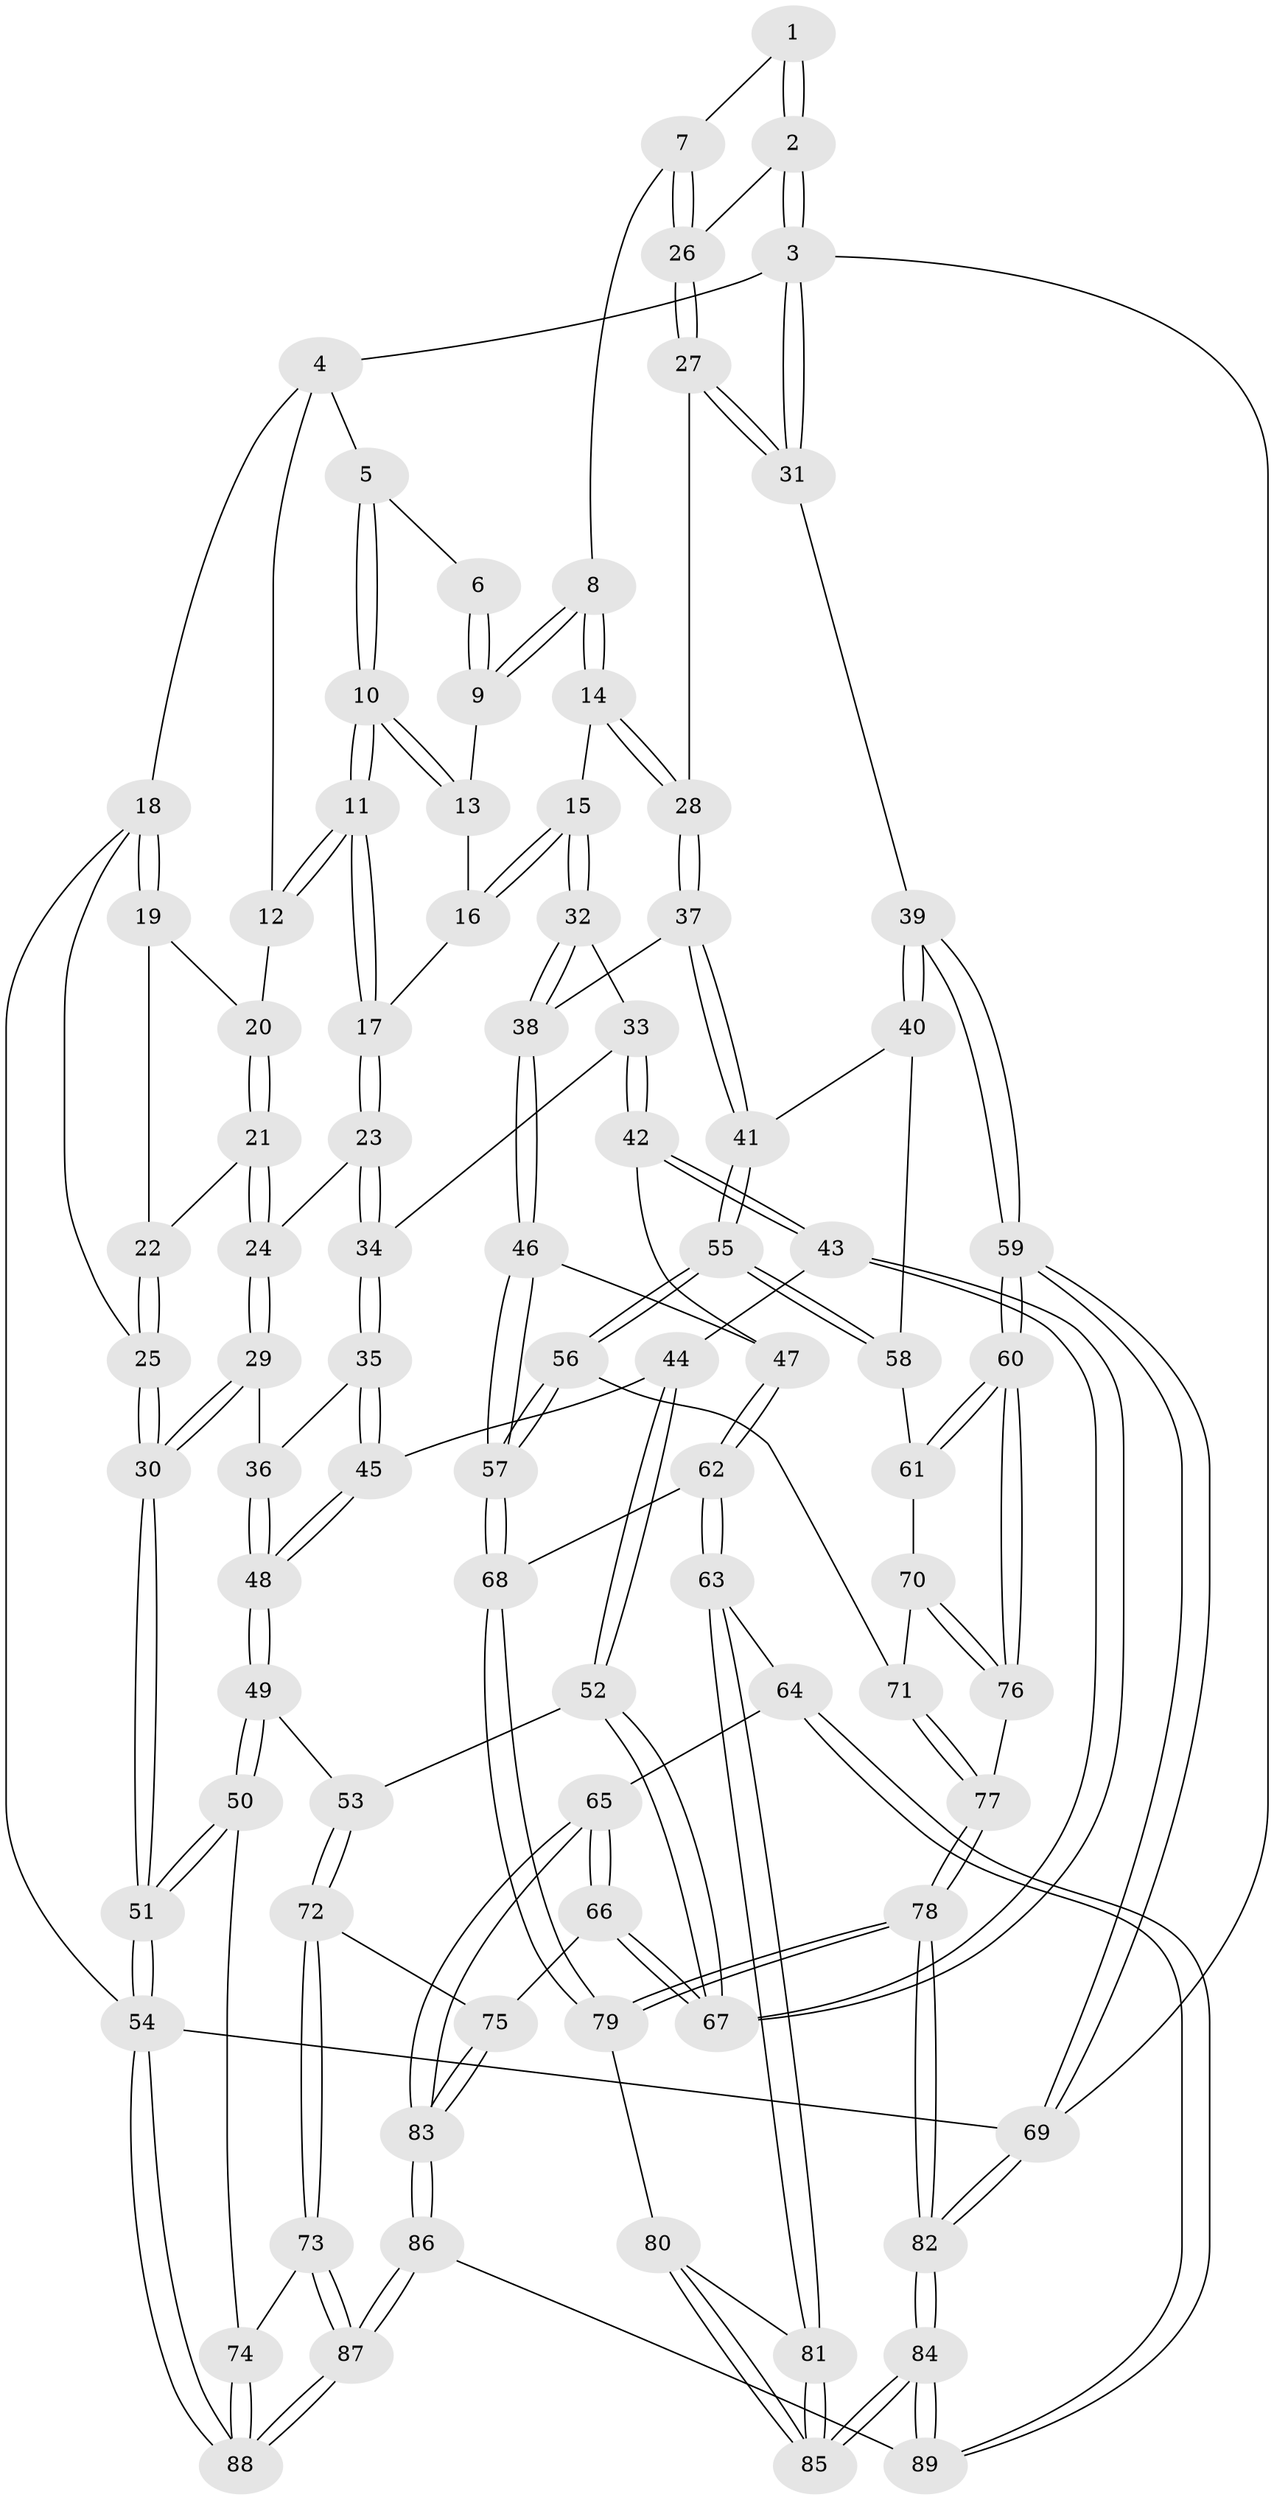 // coarse degree distribution, {3: 0.15384615384615385, 6: 0.038461538461538464, 5: 0.36538461538461536, 4: 0.4230769230769231, 7: 0.019230769230769232}
// Generated by graph-tools (version 1.1) at 2025/24/03/03/25 07:24:33]
// undirected, 89 vertices, 219 edges
graph export_dot {
graph [start="1"]
  node [color=gray90,style=filled];
  1 [pos="+0.7040927492990143+0"];
  2 [pos="+1+0"];
  3 [pos="+1+0"];
  4 [pos="+0.18492979744132879+0"];
  5 [pos="+0.2999043068151986+0"];
  6 [pos="+0.6862607973076509+0"];
  7 [pos="+0.801006689840668+0.10932202610484236"];
  8 [pos="+0.6560489980305311+0.11021918214112703"];
  9 [pos="+0.6132365808034053+0.04765793701096533"];
  10 [pos="+0.3440605210440758+0.02157138265920485"];
  11 [pos="+0.3371839791775225+0.2417529941934681"];
  12 [pos="+0.10457474584381618+0.08821986742981555"];
  13 [pos="+0.5632170333853765+0.08408435979132052"];
  14 [pos="+0.6433471309039716+0.29461403911512873"];
  15 [pos="+0.5715650904872948+0.3125269040031831"];
  16 [pos="+0.5625128957162604+0.08746778682544425"];
  17 [pos="+0.33937875277065077+0.2619895507308587"];
  18 [pos="+0+0.010980152629115595"];
  19 [pos="+0.05002736479634961+0.11718975315986951"];
  20 [pos="+0.09202096693082154+0.10620542488225991"];
  21 [pos="+0.11158954926282247+0.2067391428983107"];
  22 [pos="+0.02974669118339707+0.17236722348653263"];
  23 [pos="+0.339434569410217+0.2637383095560957"];
  24 [pos="+0.14353433733594348+0.2942533249502078"];
  25 [pos="+0+0.3873773822749575"];
  26 [pos="+0.8208675897210389+0.1370846466883288"];
  27 [pos="+0.877631733958497+0.29251764620079523"];
  28 [pos="+0.8527479024557646+0.3034665807404524"];
  29 [pos="+0+0.4084971059598676"];
  30 [pos="+0+0.41712035205804204"];
  31 [pos="+1+0.32335392936581575"];
  32 [pos="+0.5101034063737677+0.34558335765742276"];
  33 [pos="+0.43832716507088004+0.34970862747394643"];
  34 [pos="+0.4065973548216097+0.34077305524644314"];
  35 [pos="+0.2948721811570165+0.5009520054342865"];
  36 [pos="+0.0910727530170817+0.4910839576472755"];
  37 [pos="+0.7446078050365215+0.563701444497257"];
  38 [pos="+0.6618634393516012+0.5663158131619173"];
  39 [pos="+1+0.5134453114034653"];
  40 [pos="+0.8773347908597574+0.6271517452314167"];
  41 [pos="+0.7537548110195905+0.5737754096540675"];
  42 [pos="+0.48581494625854665+0.646006296253476"];
  43 [pos="+0.4712852707642935+0.6547503206405917"];
  44 [pos="+0.3223500485618191+0.5980274770142745"];
  45 [pos="+0.2946787717115448+0.5087830609670013"];
  46 [pos="+0.6258701010485037+0.6065230686104666"];
  47 [pos="+0.5525515288973233+0.6560787073051726"];
  48 [pos="+0.15842750717405793+0.6510094109391179"];
  49 [pos="+0.15727872281324837+0.6753690427534911"];
  50 [pos="+0+0.7941627745023885"];
  51 [pos="+0+0.7975991103317789"];
  52 [pos="+0.2823380589627251+0.6912920737338246"];
  53 [pos="+0.22436213544746014+0.7207586072337001"];
  54 [pos="+0+1"];
  55 [pos="+0.7376593602861072+0.7671938276459748"];
  56 [pos="+0.7348934771743443+0.7761187586509016"];
  57 [pos="+0.7221465581888549+0.7871201542130917"];
  58 [pos="+0.874966698304663+0.6482713917517686"];
  59 [pos="+1+0.9016043886370121"];
  60 [pos="+0.9396313605197842+0.8073706864430431"];
  61 [pos="+0.8870106969845035+0.7467889988312612"];
  62 [pos="+0.6041375914121475+0.7907809263802544"];
  63 [pos="+0.5523568937840335+0.8536544212031845"];
  64 [pos="+0.5358259730860631+0.8580050006491367"];
  65 [pos="+0.4498172558861435+0.8477169022771971"];
  66 [pos="+0.41448886777138444+0.7530552429459326"];
  67 [pos="+0.41447072354051456+0.7526270346604528"];
  68 [pos="+0.7216225346106636+0.7878361502236494"];
  69 [pos="+1+1"];
  70 [pos="+0.7757447707992752+0.7713926100775402"];
  71 [pos="+0.738874888653441+0.7761135537308195"];
  72 [pos="+0.23028445836499098+0.8262462297491062"];
  73 [pos="+0.21873460990502663+0.839489917467947"];
  74 [pos="+0.13082022297256557+0.8560991657859537"];
  75 [pos="+0.2527772423891571+0.830013155224607"];
  76 [pos="+0.8930346407043568+0.8318202795571668"];
  77 [pos="+0.8762479754399602+0.842812264477194"];
  78 [pos="+0.8288924615066401+0.8925615722613818"];
  79 [pos="+0.7254611221971865+0.8025494262497975"];
  80 [pos="+0.7153584664558916+0.8584937925506013"];
  81 [pos="+0.6081903515608603+0.9142663208825003"];
  82 [pos="+0.825797555395876+1"];
  83 [pos="+0.3954160178088001+0.9087961493708034"];
  84 [pos="+0.7655153241150201+1"];
  85 [pos="+0.7267962689539678+1"];
  86 [pos="+0.33593483387628376+1"];
  87 [pos="+0.27098391287606816+1"];
  88 [pos="+0.15760536069505915+1"];
  89 [pos="+0.5031607085360865+1"];
  1 -- 2;
  1 -- 2;
  1 -- 7;
  2 -- 3;
  2 -- 3;
  2 -- 26;
  3 -- 4;
  3 -- 31;
  3 -- 31;
  3 -- 69;
  4 -- 5;
  4 -- 12;
  4 -- 18;
  5 -- 6;
  5 -- 10;
  5 -- 10;
  6 -- 9;
  6 -- 9;
  7 -- 8;
  7 -- 26;
  7 -- 26;
  8 -- 9;
  8 -- 9;
  8 -- 14;
  8 -- 14;
  9 -- 13;
  10 -- 11;
  10 -- 11;
  10 -- 13;
  10 -- 13;
  11 -- 12;
  11 -- 12;
  11 -- 17;
  11 -- 17;
  12 -- 20;
  13 -- 16;
  14 -- 15;
  14 -- 28;
  14 -- 28;
  15 -- 16;
  15 -- 16;
  15 -- 32;
  15 -- 32;
  16 -- 17;
  17 -- 23;
  17 -- 23;
  18 -- 19;
  18 -- 19;
  18 -- 25;
  18 -- 54;
  19 -- 20;
  19 -- 22;
  20 -- 21;
  20 -- 21;
  21 -- 22;
  21 -- 24;
  21 -- 24;
  22 -- 25;
  22 -- 25;
  23 -- 24;
  23 -- 34;
  23 -- 34;
  24 -- 29;
  24 -- 29;
  25 -- 30;
  25 -- 30;
  26 -- 27;
  26 -- 27;
  27 -- 28;
  27 -- 31;
  27 -- 31;
  28 -- 37;
  28 -- 37;
  29 -- 30;
  29 -- 30;
  29 -- 36;
  30 -- 51;
  30 -- 51;
  31 -- 39;
  32 -- 33;
  32 -- 38;
  32 -- 38;
  33 -- 34;
  33 -- 42;
  33 -- 42;
  34 -- 35;
  34 -- 35;
  35 -- 36;
  35 -- 45;
  35 -- 45;
  36 -- 48;
  36 -- 48;
  37 -- 38;
  37 -- 41;
  37 -- 41;
  38 -- 46;
  38 -- 46;
  39 -- 40;
  39 -- 40;
  39 -- 59;
  39 -- 59;
  40 -- 41;
  40 -- 58;
  41 -- 55;
  41 -- 55;
  42 -- 43;
  42 -- 43;
  42 -- 47;
  43 -- 44;
  43 -- 67;
  43 -- 67;
  44 -- 45;
  44 -- 52;
  44 -- 52;
  45 -- 48;
  45 -- 48;
  46 -- 47;
  46 -- 57;
  46 -- 57;
  47 -- 62;
  47 -- 62;
  48 -- 49;
  48 -- 49;
  49 -- 50;
  49 -- 50;
  49 -- 53;
  50 -- 51;
  50 -- 51;
  50 -- 74;
  51 -- 54;
  51 -- 54;
  52 -- 53;
  52 -- 67;
  52 -- 67;
  53 -- 72;
  53 -- 72;
  54 -- 88;
  54 -- 88;
  54 -- 69;
  55 -- 56;
  55 -- 56;
  55 -- 58;
  55 -- 58;
  56 -- 57;
  56 -- 57;
  56 -- 71;
  57 -- 68;
  57 -- 68;
  58 -- 61;
  59 -- 60;
  59 -- 60;
  59 -- 69;
  59 -- 69;
  60 -- 61;
  60 -- 61;
  60 -- 76;
  60 -- 76;
  61 -- 70;
  62 -- 63;
  62 -- 63;
  62 -- 68;
  63 -- 64;
  63 -- 81;
  63 -- 81;
  64 -- 65;
  64 -- 89;
  64 -- 89;
  65 -- 66;
  65 -- 66;
  65 -- 83;
  65 -- 83;
  66 -- 67;
  66 -- 67;
  66 -- 75;
  68 -- 79;
  68 -- 79;
  69 -- 82;
  69 -- 82;
  70 -- 71;
  70 -- 76;
  70 -- 76;
  71 -- 77;
  71 -- 77;
  72 -- 73;
  72 -- 73;
  72 -- 75;
  73 -- 74;
  73 -- 87;
  73 -- 87;
  74 -- 88;
  74 -- 88;
  75 -- 83;
  75 -- 83;
  76 -- 77;
  77 -- 78;
  77 -- 78;
  78 -- 79;
  78 -- 79;
  78 -- 82;
  78 -- 82;
  79 -- 80;
  80 -- 81;
  80 -- 85;
  80 -- 85;
  81 -- 85;
  81 -- 85;
  82 -- 84;
  82 -- 84;
  83 -- 86;
  83 -- 86;
  84 -- 85;
  84 -- 85;
  84 -- 89;
  84 -- 89;
  86 -- 87;
  86 -- 87;
  86 -- 89;
  87 -- 88;
  87 -- 88;
}
